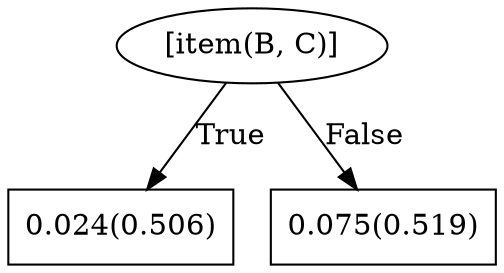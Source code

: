 digraph G{ 
1[label = "[item(B, C)]"];
1 -> 2[label="True"];
1 -> 3[label="False"];
2[shape = box,label = "0.024(0.506)"];
3[shape = box,label = "0.075(0.519)"];
}
